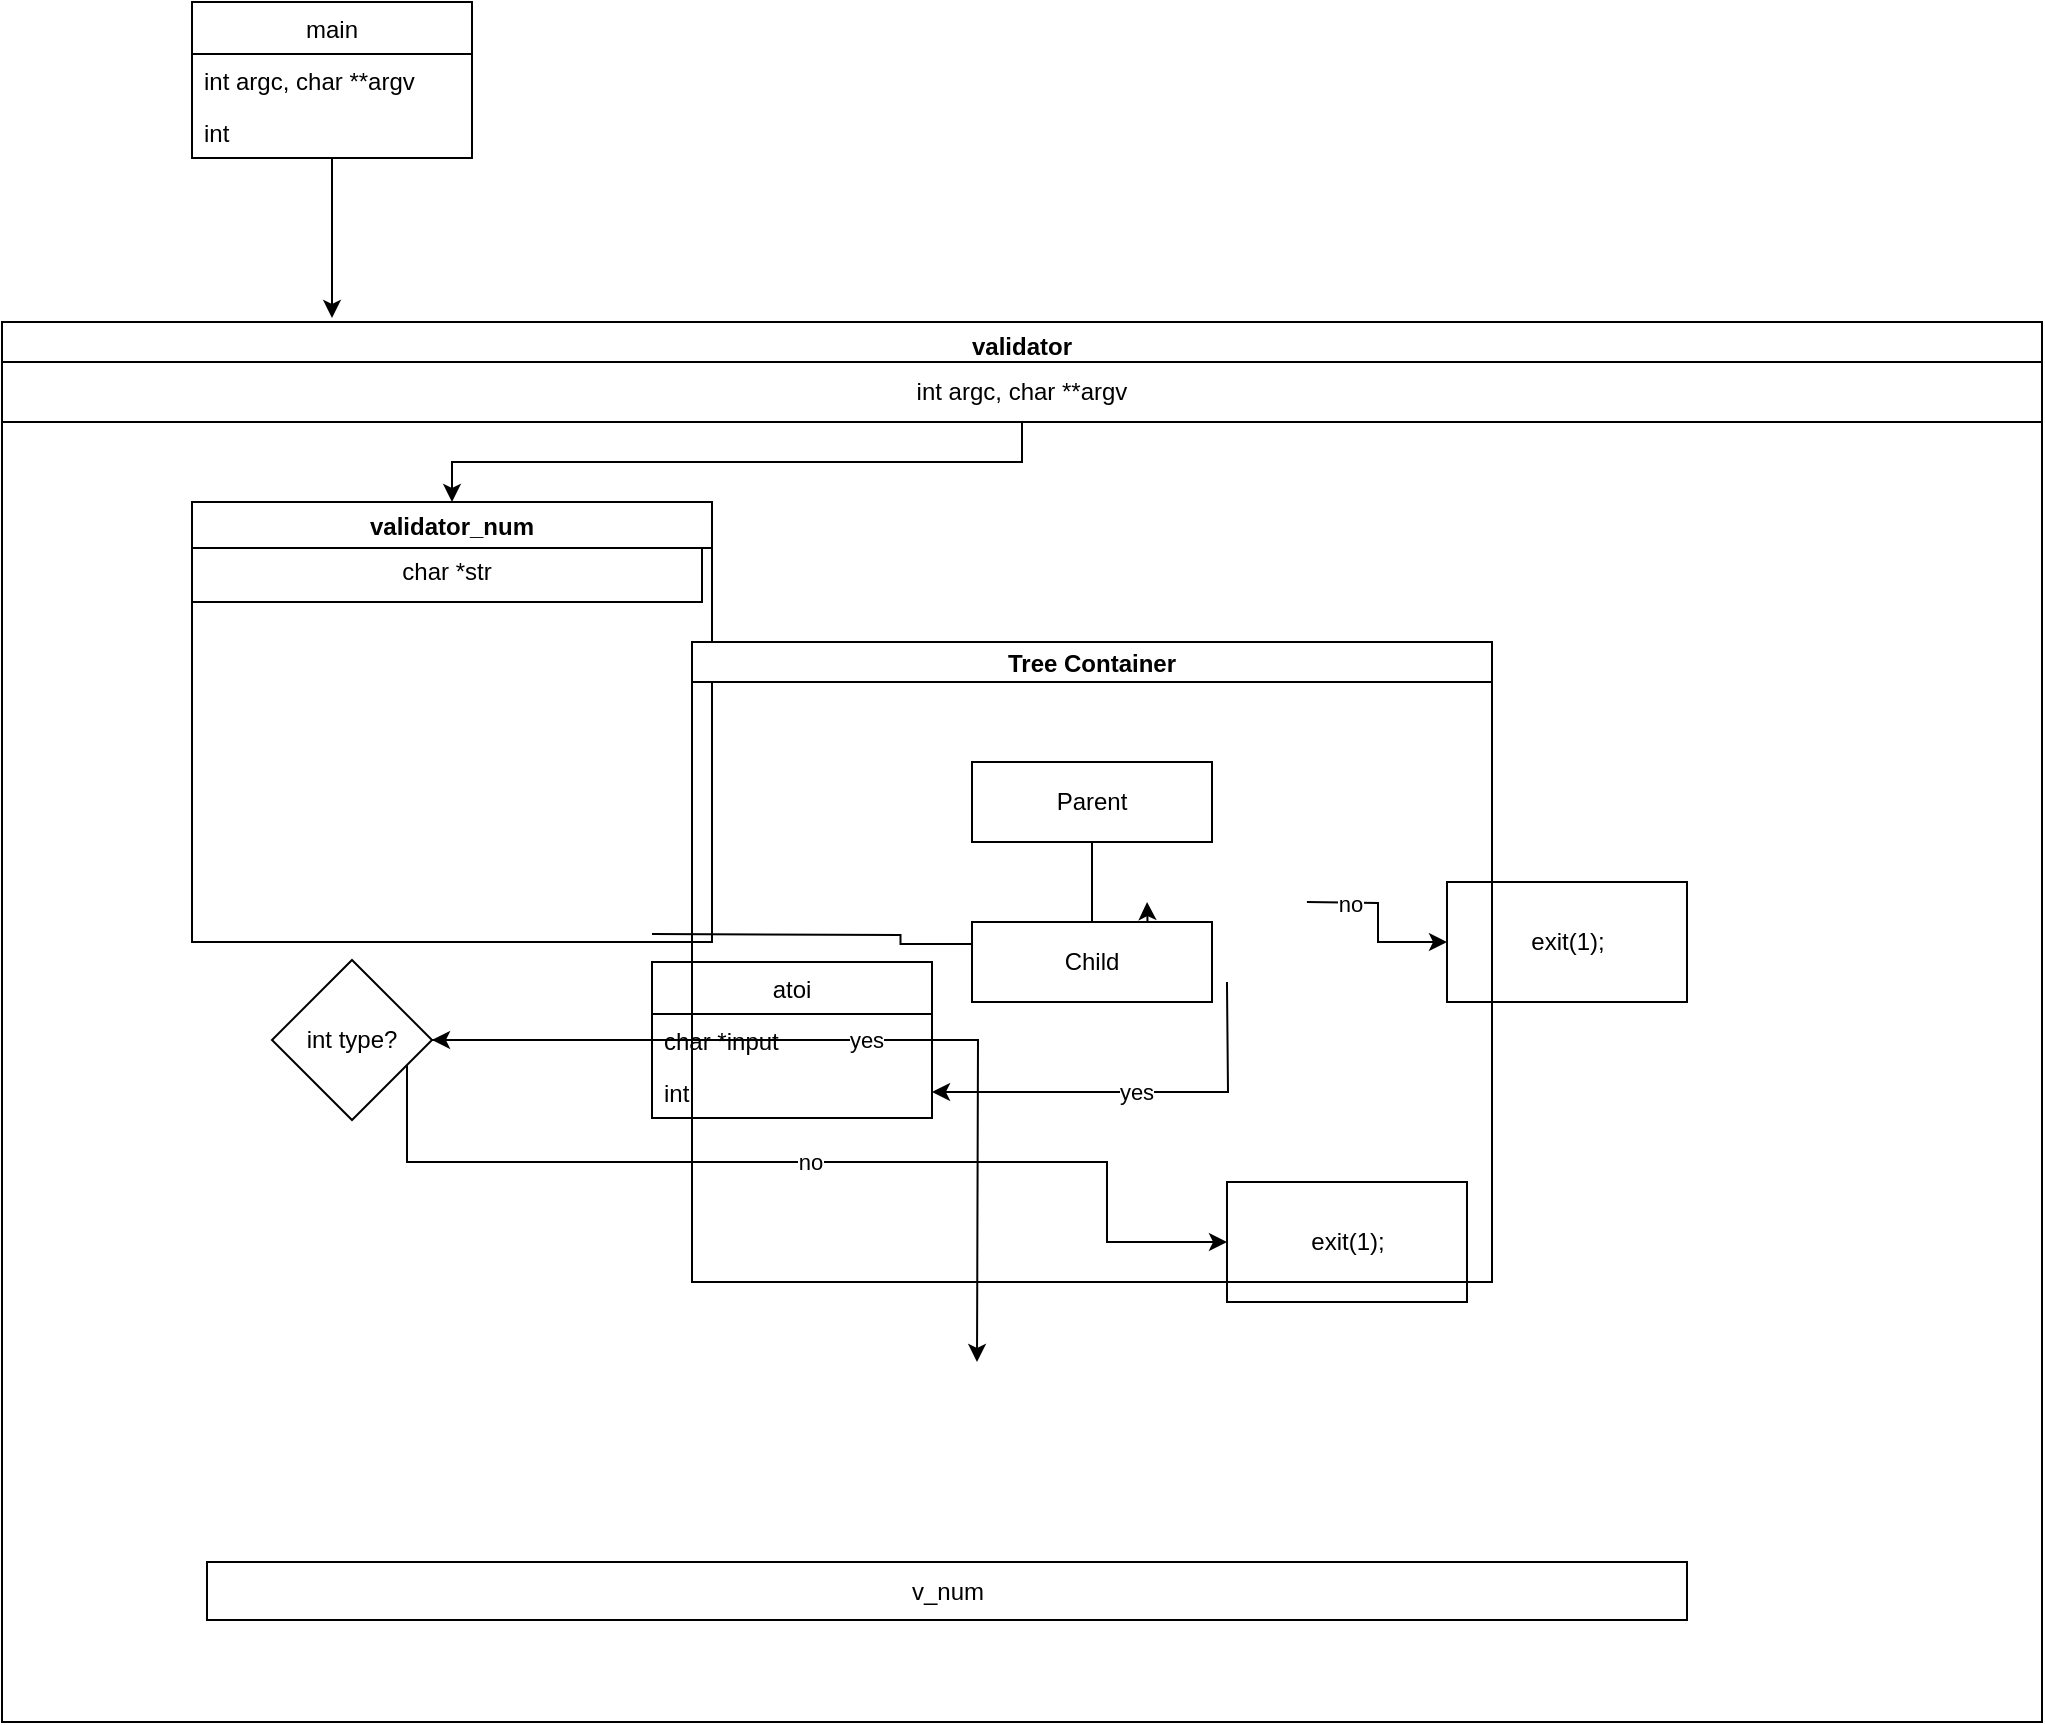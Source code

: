 <mxfile version="14.9.0" type="github">
  <diagram id="C5RBs43oDa-KdzZeNtuy" name="Page-1">
    <mxGraphModel dx="1425" dy="819" grid="1" gridSize="10" guides="1" tooltips="1" connect="1" arrows="1" fold="1" page="1" pageScale="1" pageWidth="827" pageHeight="1169" math="0" shadow="0">
      <root>
        <mxCell id="WIyWlLk6GJQsqaUBKTNV-0" />
        <mxCell id="WIyWlLk6GJQsqaUBKTNV-1" parent="WIyWlLk6GJQsqaUBKTNV-0" />
        <mxCell id="eiyOStsx5_uuJXfC-TUK-37" value="" style="edgeStyle=orthogonalEdgeStyle;rounded=0;orthogonalLoop=1;jettySize=auto;html=1;" edge="1" parent="WIyWlLk6GJQsqaUBKTNV-1" source="eiyOStsx5_uuJXfC-TUK-30">
          <mxGeometry relative="1" as="geometry">
            <mxPoint x="290" y="188" as="targetPoint" />
          </mxGeometry>
        </mxCell>
        <mxCell id="eiyOStsx5_uuJXfC-TUK-30" value="main" style="swimlane;fontStyle=0;childLayout=stackLayout;horizontal=1;startSize=26;horizontalStack=0;resizeParent=1;resizeParentMax=0;resizeLast=0;collapsible=1;marginBottom=0;" vertex="1" parent="WIyWlLk6GJQsqaUBKTNV-1">
          <mxGeometry x="220" y="30" width="140" height="78" as="geometry" />
        </mxCell>
        <mxCell id="eiyOStsx5_uuJXfC-TUK-31" value="int argc, char **argv" style="text;strokeColor=none;fillColor=none;align=left;verticalAlign=top;spacingLeft=4;spacingRight=4;overflow=hidden;rotatable=0;points=[[0,0.5],[1,0.5]];portConstraint=eastwest;" vertex="1" parent="eiyOStsx5_uuJXfC-TUK-30">
          <mxGeometry y="26" width="140" height="26" as="geometry" />
        </mxCell>
        <mxCell id="eiyOStsx5_uuJXfC-TUK-32" value="int" style="text;strokeColor=none;fillColor=none;align=left;verticalAlign=top;spacingLeft=4;spacingRight=4;overflow=hidden;rotatable=0;points=[[0,0.5],[1,0.5]];portConstraint=eastwest;" vertex="1" parent="eiyOStsx5_uuJXfC-TUK-30">
          <mxGeometry y="52" width="140" height="26" as="geometry" />
        </mxCell>
        <mxCell id="eiyOStsx5_uuJXfC-TUK-38" value="validator" style="swimlane;" vertex="1" parent="WIyWlLk6GJQsqaUBKTNV-1">
          <mxGeometry x="125" y="190" width="1020" height="700" as="geometry" />
        </mxCell>
        <mxCell id="eiyOStsx5_uuJXfC-TUK-62" value="yes" style="edgeStyle=orthogonalEdgeStyle;rounded=0;orthogonalLoop=1;jettySize=auto;html=1;" edge="1" parent="eiyOStsx5_uuJXfC-TUK-38" target="eiyOStsx5_uuJXfC-TUK-60">
          <mxGeometry relative="1" as="geometry">
            <mxPoint x="612.483" y="329.983" as="sourcePoint" />
          </mxGeometry>
        </mxCell>
        <mxCell id="eiyOStsx5_uuJXfC-TUK-49" value="" style="edgeStyle=orthogonalEdgeStyle;rounded=0;orthogonalLoop=1;jettySize=auto;html=1;" edge="1" parent="eiyOStsx5_uuJXfC-TUK-38">
          <mxGeometry relative="1" as="geometry">
            <mxPoint x="325" y="306.034" as="sourcePoint" />
            <mxPoint x="572.534" y="290.034" as="targetPoint" />
          </mxGeometry>
        </mxCell>
        <mxCell id="eiyOStsx5_uuJXfC-TUK-68" value="" style="edgeStyle=orthogonalEdgeStyle;rounded=0;orthogonalLoop=1;jettySize=auto;html=1;" edge="1" parent="eiyOStsx5_uuJXfC-TUK-38" source="eiyOStsx5_uuJXfC-TUK-58" target="eiyOStsx5_uuJXfC-TUK-67">
          <mxGeometry relative="1" as="geometry" />
        </mxCell>
        <mxCell id="eiyOStsx5_uuJXfC-TUK-58" value="atoi" style="swimlane;fontStyle=0;childLayout=stackLayout;horizontal=1;startSize=26;horizontalStack=0;resizeParent=1;resizeParentMax=0;resizeLast=0;collapsible=1;marginBottom=0;" vertex="1" parent="eiyOStsx5_uuJXfC-TUK-38">
          <mxGeometry x="325" y="320" width="140" height="78" as="geometry" />
        </mxCell>
        <mxCell id="eiyOStsx5_uuJXfC-TUK-59" value="char *input" style="text;strokeColor=none;fillColor=none;align=left;verticalAlign=top;spacingLeft=4;spacingRight=4;overflow=hidden;rotatable=0;points=[[0,0.5],[1,0.5]];portConstraint=eastwest;" vertex="1" parent="eiyOStsx5_uuJXfC-TUK-58">
          <mxGeometry y="26" width="140" height="26" as="geometry" />
        </mxCell>
        <mxCell id="eiyOStsx5_uuJXfC-TUK-60" value="int" style="text;strokeColor=none;fillColor=none;align=left;verticalAlign=top;spacingLeft=4;spacingRight=4;overflow=hidden;rotatable=0;points=[[0,0.5],[1,0.5]];portConstraint=eastwest;" vertex="1" parent="eiyOStsx5_uuJXfC-TUK-58">
          <mxGeometry y="52" width="140" height="26" as="geometry" />
        </mxCell>
        <mxCell id="eiyOStsx5_uuJXfC-TUK-70" value="yes" style="edgeStyle=orthogonalEdgeStyle;rounded=0;orthogonalLoop=1;jettySize=auto;html=1;" edge="1" parent="eiyOStsx5_uuJXfC-TUK-38" source="eiyOStsx5_uuJXfC-TUK-67">
          <mxGeometry relative="1" as="geometry">
            <mxPoint x="487.5" y="520" as="targetPoint" />
          </mxGeometry>
        </mxCell>
        <mxCell id="eiyOStsx5_uuJXfC-TUK-67" value="int type?" style="rhombus;whiteSpace=wrap;html=1;fontStyle=0;startSize=26;" vertex="1" parent="eiyOStsx5_uuJXfC-TUK-38">
          <mxGeometry x="135" y="319" width="80" height="80" as="geometry" />
        </mxCell>
        <mxCell id="eiyOStsx5_uuJXfC-TUK-69" value="v_num" style="whiteSpace=wrap;html=1;fontStyle=0;startSize=26;" vertex="1" parent="eiyOStsx5_uuJXfC-TUK-38">
          <mxGeometry x="102.5" y="620" width="740" height="29" as="geometry" />
        </mxCell>
        <mxCell id="eiyOStsx5_uuJXfC-TUK-71" value="exit(1);" style="whiteSpace=wrap;html=1;fontStyle=0;startSize=26;" vertex="1" parent="eiyOStsx5_uuJXfC-TUK-38">
          <mxGeometry x="612.5" y="430" width="120" height="60" as="geometry" />
        </mxCell>
        <mxCell id="eiyOStsx5_uuJXfC-TUK-72" value="no" style="edgeStyle=orthogonalEdgeStyle;rounded=0;orthogonalLoop=1;jettySize=auto;html=1;" edge="1" parent="eiyOStsx5_uuJXfC-TUK-38" source="eiyOStsx5_uuJXfC-TUK-67" target="eiyOStsx5_uuJXfC-TUK-71">
          <mxGeometry relative="1" as="geometry">
            <Array as="points">
              <mxPoint x="202.5" y="420" />
              <mxPoint x="552.5" y="420" />
            </Array>
          </mxGeometry>
        </mxCell>
        <mxCell id="eiyOStsx5_uuJXfC-TUK-63" value="exit(1);" style="whiteSpace=wrap;html=1;" vertex="1" parent="eiyOStsx5_uuJXfC-TUK-38">
          <mxGeometry x="722.5" y="280" width="120" height="60" as="geometry" />
        </mxCell>
        <mxCell id="eiyOStsx5_uuJXfC-TUK-64" value="" style="edgeStyle=orthogonalEdgeStyle;rounded=0;orthogonalLoop=1;jettySize=auto;html=1;" edge="1" parent="eiyOStsx5_uuJXfC-TUK-38" target="eiyOStsx5_uuJXfC-TUK-63">
          <mxGeometry relative="1" as="geometry">
            <mxPoint x="652.466" y="290.034" as="sourcePoint" />
          </mxGeometry>
        </mxCell>
        <mxCell id="eiyOStsx5_uuJXfC-TUK-65" value="no" style="edgeLabel;html=1;align=center;verticalAlign=middle;resizable=0;points=[];" vertex="1" connectable="0" parent="eiyOStsx5_uuJXfC-TUK-64">
          <mxGeometry x="-0.528" relative="1" as="geometry">
            <mxPoint as="offset" />
          </mxGeometry>
        </mxCell>
        <mxCell id="eiyOStsx5_uuJXfC-TUK-74" value="&lt;span style=&quot;text-align: left&quot;&gt;int argc, char **argv&lt;/span&gt;" style="rounded=0;whiteSpace=wrap;html=1;" vertex="1" parent="eiyOStsx5_uuJXfC-TUK-38">
          <mxGeometry y="20" width="1020" height="30" as="geometry" />
        </mxCell>
        <mxCell id="eiyOStsx5_uuJXfC-TUK-81" value="char *str" style="whiteSpace=wrap;html=1;" vertex="1" parent="eiyOStsx5_uuJXfC-TUK-38">
          <mxGeometry x="95" y="110" width="255" height="30" as="geometry" />
        </mxCell>
        <mxCell id="eiyOStsx5_uuJXfC-TUK-77" value="validator_num" style="swimlane;" vertex="1" parent="WIyWlLk6GJQsqaUBKTNV-1">
          <mxGeometry x="220" y="280" width="260" height="220" as="geometry" />
        </mxCell>
        <mxCell id="eiyOStsx5_uuJXfC-TUK-78" style="edgeStyle=orthogonalEdgeStyle;rounded=0;orthogonalLoop=1;jettySize=auto;html=1;" edge="1" parent="WIyWlLk6GJQsqaUBKTNV-1" source="eiyOStsx5_uuJXfC-TUK-74" target="eiyOStsx5_uuJXfC-TUK-77">
          <mxGeometry relative="1" as="geometry" />
        </mxCell>
        <mxCell id="eiyOStsx5_uuJXfC-TUK-90" value="Tree Container" style="swimlane;startSize=20;horizontal=1;containerType=tree;" vertex="1" parent="WIyWlLk6GJQsqaUBKTNV-1">
          <mxGeometry x="470" y="350" width="400" height="320" as="geometry" />
        </mxCell>
        <mxCell id="eiyOStsx5_uuJXfC-TUK-91" value="" style="edgeStyle=elbowEdgeStyle;elbow=vertical;startArrow=none;endArrow=none;rounded=0;" edge="1" parent="eiyOStsx5_uuJXfC-TUK-90" source="eiyOStsx5_uuJXfC-TUK-92" target="eiyOStsx5_uuJXfC-TUK-93">
          <mxGeometry relative="1" as="geometry" />
        </mxCell>
        <mxCell id="eiyOStsx5_uuJXfC-TUK-92" value="Parent" style="whiteSpace=wrap;html=1;treeFolding=1;treeMoving=1;newEdgeStyle={&quot;edgeStyle&quot;:&quot;elbowEdgeStyle&quot;,&quot;startArrow&quot;:&quot;none&quot;,&quot;endArrow&quot;:&quot;none&quot;};" vertex="1" parent="eiyOStsx5_uuJXfC-TUK-90">
          <mxGeometry x="140" y="60" width="120" height="40" as="geometry" />
        </mxCell>
        <mxCell id="eiyOStsx5_uuJXfC-TUK-93" value="Child" style="whiteSpace=wrap;html=1;treeFolding=1;treeMoving=1;newEdgeStyle={&quot;edgeStyle&quot;:&quot;elbowEdgeStyle&quot;,&quot;startArrow&quot;:&quot;none&quot;,&quot;endArrow&quot;:&quot;none&quot;};" vertex="1" parent="eiyOStsx5_uuJXfC-TUK-90">
          <mxGeometry x="140" y="140" width="120" height="40" as="geometry" />
        </mxCell>
      </root>
    </mxGraphModel>
  </diagram>
</mxfile>
